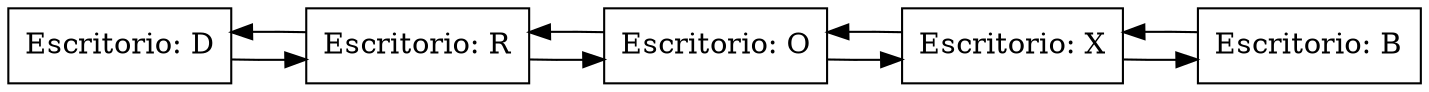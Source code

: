 digraph listaEscritorios{
node [shape=box];
rankdir=LR
nodo1bb200ef[label="Escritorio: D"];
nodo1bb200ef->nodo4d6200ca;
nodo4d6200ca->nodo1bb200ef;
nodo4d6200ca[label="Escritorio: R"];
nodo4d6200ca->nodo4e99178d;
nodo4e99178d->nodo4d6200ca;
nodo4e99178d[label="Escritorio: O"];
nodo4e99178d->nodo4624d2ad;
nodo4624d2ad->nodo4e99178d;
nodo4624d2ad[label="Escritorio: X"];
nodo4624d2ad->nodo4d1a07fe;
nodo4d1a07fe->nodo4624d2ad;
nodo4d1a07fe[label="Escritorio: B"];

}